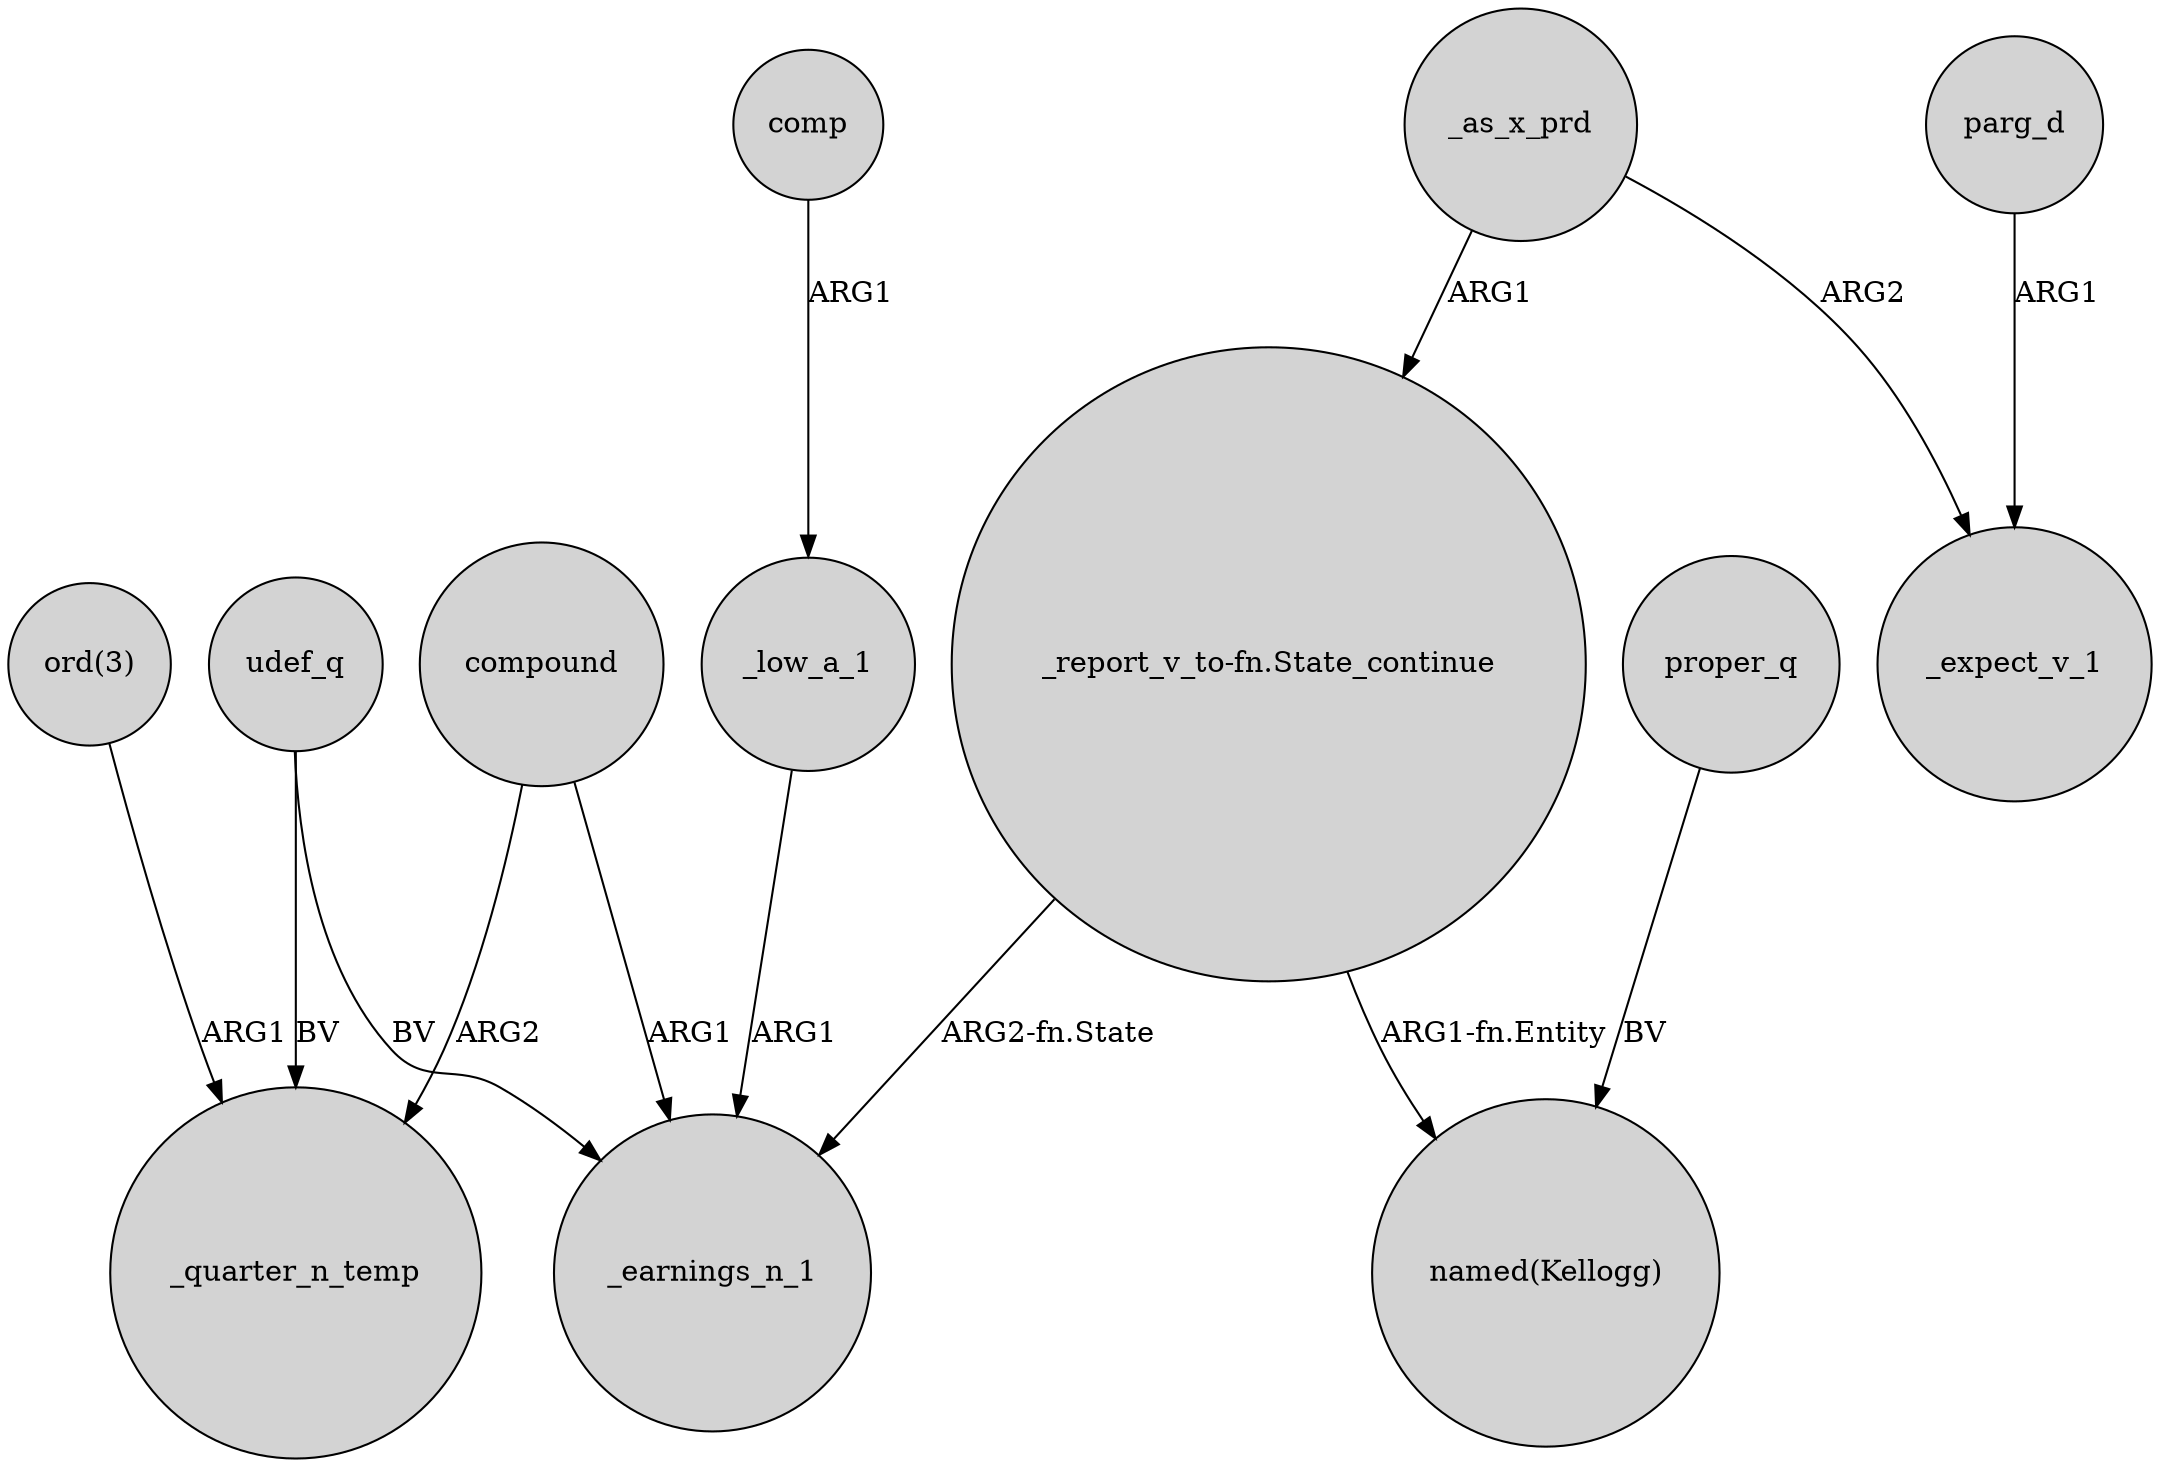 digraph {
	node [shape=circle style=filled]
	"_report_v_to-fn.State_continue" -> _earnings_n_1 [label="ARG2-fn.State"]
	compound -> _quarter_n_temp [label=ARG2]
	_as_x_prd -> "_report_v_to-fn.State_continue" [label=ARG1]
	udef_q -> _earnings_n_1 [label=BV]
	parg_d -> _expect_v_1 [label=ARG1]
	"_report_v_to-fn.State_continue" -> "named(Kellogg)" [label="ARG1-fn.Entity"]
	compound -> _earnings_n_1 [label=ARG1]
	comp -> _low_a_1 [label=ARG1]
	"ord(3)" -> _quarter_n_temp [label=ARG1]
	_low_a_1 -> _earnings_n_1 [label=ARG1]
	proper_q -> "named(Kellogg)" [label=BV]
	_as_x_prd -> _expect_v_1 [label=ARG2]
	udef_q -> _quarter_n_temp [label=BV]
}
